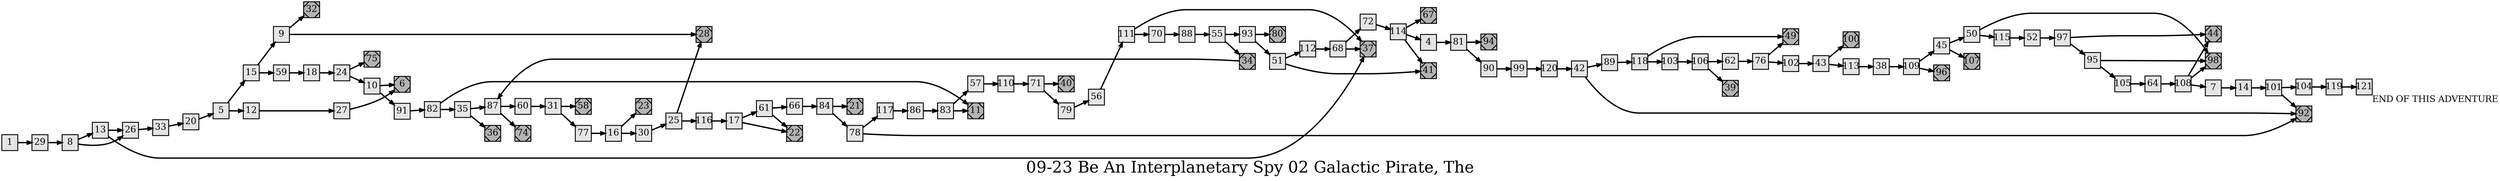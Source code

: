digraph g{
  graph [ label="09-23 Be An Interplanetary Spy 02 Galactic Pirate, The" rankdir=LR, ordering=out, fontsize=36, nodesep="0.35", ranksep="0.45"];
  node  [shape=rect, penwidth=2, fontsize=20, style=filled, fillcolor=grey90, margin="0,0", labelfloat=true, regular=true, fixedsize=true];
  edge  [labelfloat=true, penwidth=3, fontsize=12];
  // ---;
  // group  : Katz;
  // id     :;
  // gbid   :;
  // series :;
  // title  :;
  // author :;
  // credit:;
  // - name : Juliet Way-Henthorne;
  // role : encoder;
  // date : 2017-08-25;
  // - name : Jeremy Douglass;
  // role : editor;
  // date : 2017-10-19;
  // render:;
  // - name   : small;
  // styles : gvStyles-small.txt;
  // engine : dot;
  // comment: >;
  
  // ---;
  
  // From | To | Label;
  
  1 -> 29;
  4 -> 81;
  5 -> 15;
  5 -> 12;
  6	[ xlabel="E", shape=Msquare, fontsize=20, fillcolor=grey70, xlabel="" ];
  7 -> 14;
  8 -> 13;
  8 -> 26;
  9 -> 32;
  9 -> 28;
  10 -> 6;
  10 -> 91;
  11	[ xlabel="E", shape=Msquare, fontsize=20, fillcolor=grey70, xlabel="" ];
  12 -> 27;
  13 -> 26;
  13 -> 37;
  14 -> 101;
  15 -> 9;
  15 -> 59;
  16 -> 23;
  16 -> 30;
  17 -> 61;
  17 -> 22;
  18 -> 24;
  20 -> 5;
  21	[ xlabel="E", shape=Msquare, fontsize=20, fillcolor=grey70, xlabel="" ];
  22	[ xlabel="E", shape=Msquare, fontsize=20, fillcolor=grey70, xlabel="" ];
  23	[ xlabel="E", shape=Msquare, fontsize=20, fillcolor=grey70, xlabel="" ];
  24 -> 10;
  24 -> 75;
  25 -> 28;
  25 -> 116;
  26 -> 33;
  27 -> 6;
  28	[ xlabel="E", shape=Msquare, fontsize=20, fillcolor=grey70, xlabel="" ];
  29 -> 8;
  30 -> 25;
  31 -> 58;
  31 -> 77;
  32	[ xlabel="E", shape=Msquare, fontsize=20, fillcolor=grey70, xlabel="" ];
  33 -> 20;
  34 -> 87;
  34	[ xlabel="E", shape=Msquare, fontsize=20, fillcolor=grey70, xlabel="" ];
  35 -> 87;
  35 -> 36;
  36	[ xlabel="E", shape=Msquare, fontsize=20, fillcolor=grey70, xlabel="" ];
  37	[ xlabel="E", shape=Msquare, fontsize=20, fillcolor=grey70, xlabel="" ];
  38 -> 109;
  39	[ xlabel="E", shape=Msquare, fontsize=20, fillcolor=grey70, xlabel="" ];
  40	[ xlabel="E", shape=Msquare, fontsize=20, fillcolor=grey70, xlabel="" ];
  41	[ xlabel="E", shape=Msquare, fontsize=20, fillcolor=grey70, xlabel="" ];
  42 -> 89;
  42 -> 92;
  43 -> 100;
  43 -> 113;
  44	[ xlabel="E", shape=Msquare, fontsize=20, fillcolor=grey70, xlabel="" ];
  45 -> 50;
  45 -> 107;
  49	[ xlabel="E", shape=Msquare, fontsize=20, fillcolor=grey70, xlabel="" ];
  50 -> 98;
  50 -> 115;
  51 -> 112;
  51 -> 41;
  52 -> 97;
  55 -> 93;
  55 -> 34;
  56 -> 111;
  57 -> 110;
  58	[ xlabel="E", shape=Msquare, fontsize=20, fillcolor=grey70, xlabel="" ];
  59 -> 18;
  60 -> 31;
  61 -> 66;
  61 -> 22;
  62 -> 76;
  64 -> 108;
  66 -> 84;
  67	[ xlabel="E", shape=Msquare, fontsize=20, fillcolor=grey70, xlabel="" ];
  68 -> 72;
  68 -> 37;
  70 -> 88;
  71 -> 40;
  71 -> 79;
  72 -> 114;
  74	[ xlabel="E", shape=Msquare, fontsize=20, fillcolor=grey70, xlabel="" ];
  75	[ xlabel="E", shape=Msquare, fontsize=20, fillcolor=grey70, xlabel="" ];
  76 -> 49;
  76 -> 102;
  77 -> 16;
  78 -> 117;
  78 -> 92;
  79 -> 56;
  80	[ xlabel="E", shape=Msquare, fontsize=20, fillcolor=grey70, xlabel="" ];
  81 -> 94;
  81 -> 90;
  82 -> 11;
  82 -> 35;
  83 -> 57;
  83 -> 11;
  84 -> 21;
  84 -> 78;
  86 -> 83;
  87 -> 60;
  87 -> 74;
  88 -> 55;
  89 -> 118;
  90 -> 99;
  91 -> 82;
  92	[ xlabel="E", shape=Msquare, fontsize=20, fillcolor=grey70, xlabel="" ];
  93 -> 80;
  93 -> 51;
  94	[ xlabel="E", shape=Msquare, fontsize=20, fillcolor=grey70, xlabel="" ];
  95 -> 98;
  95 -> 105;
  96	[ xlabel="E", shape=Msquare, fontsize=20, fillcolor=grey70, xlabel="" ];
  97 -> 44;
  97 -> 95;
  98	[ xlabel="E", shape=Msquare, fontsize=20, fillcolor=grey70, xlabel="" ];
  99 -> 120;
  100	[ xlabel="E", shape=Msquare, fontsize=20, fillcolor=grey70, xlabel="" ];
  101 -> 104;
  101 -> 92;
  102 -> 43;
  103 -> 106;
  104 -> 119;
  105 -> 64;
  106 -> 62;
  106 -> 39;
  107	[ xlabel="E", shape=Msquare, fontsize=20, fillcolor=grey70, xlabel="" ];
  108 -> 44;
  108 -> 98;
  108 -> 7;
  109 -> 45;
  109 -> 96;
  110 -> 71;
  111 -> 37;
  111 -> 70;
  112 -> 68;
  113 -> 38;
  114 -> 67;
  114 -> 4;
  114 -> 41;
  115 -> 52;
  116 -> 17;
  117 -> 86;
  118 -> 49;
  118 -> 103;
  119 -> 121;
  120 -> 42;
  121	[ xlabel="END OF THIS ADVENTURE" ];
}

